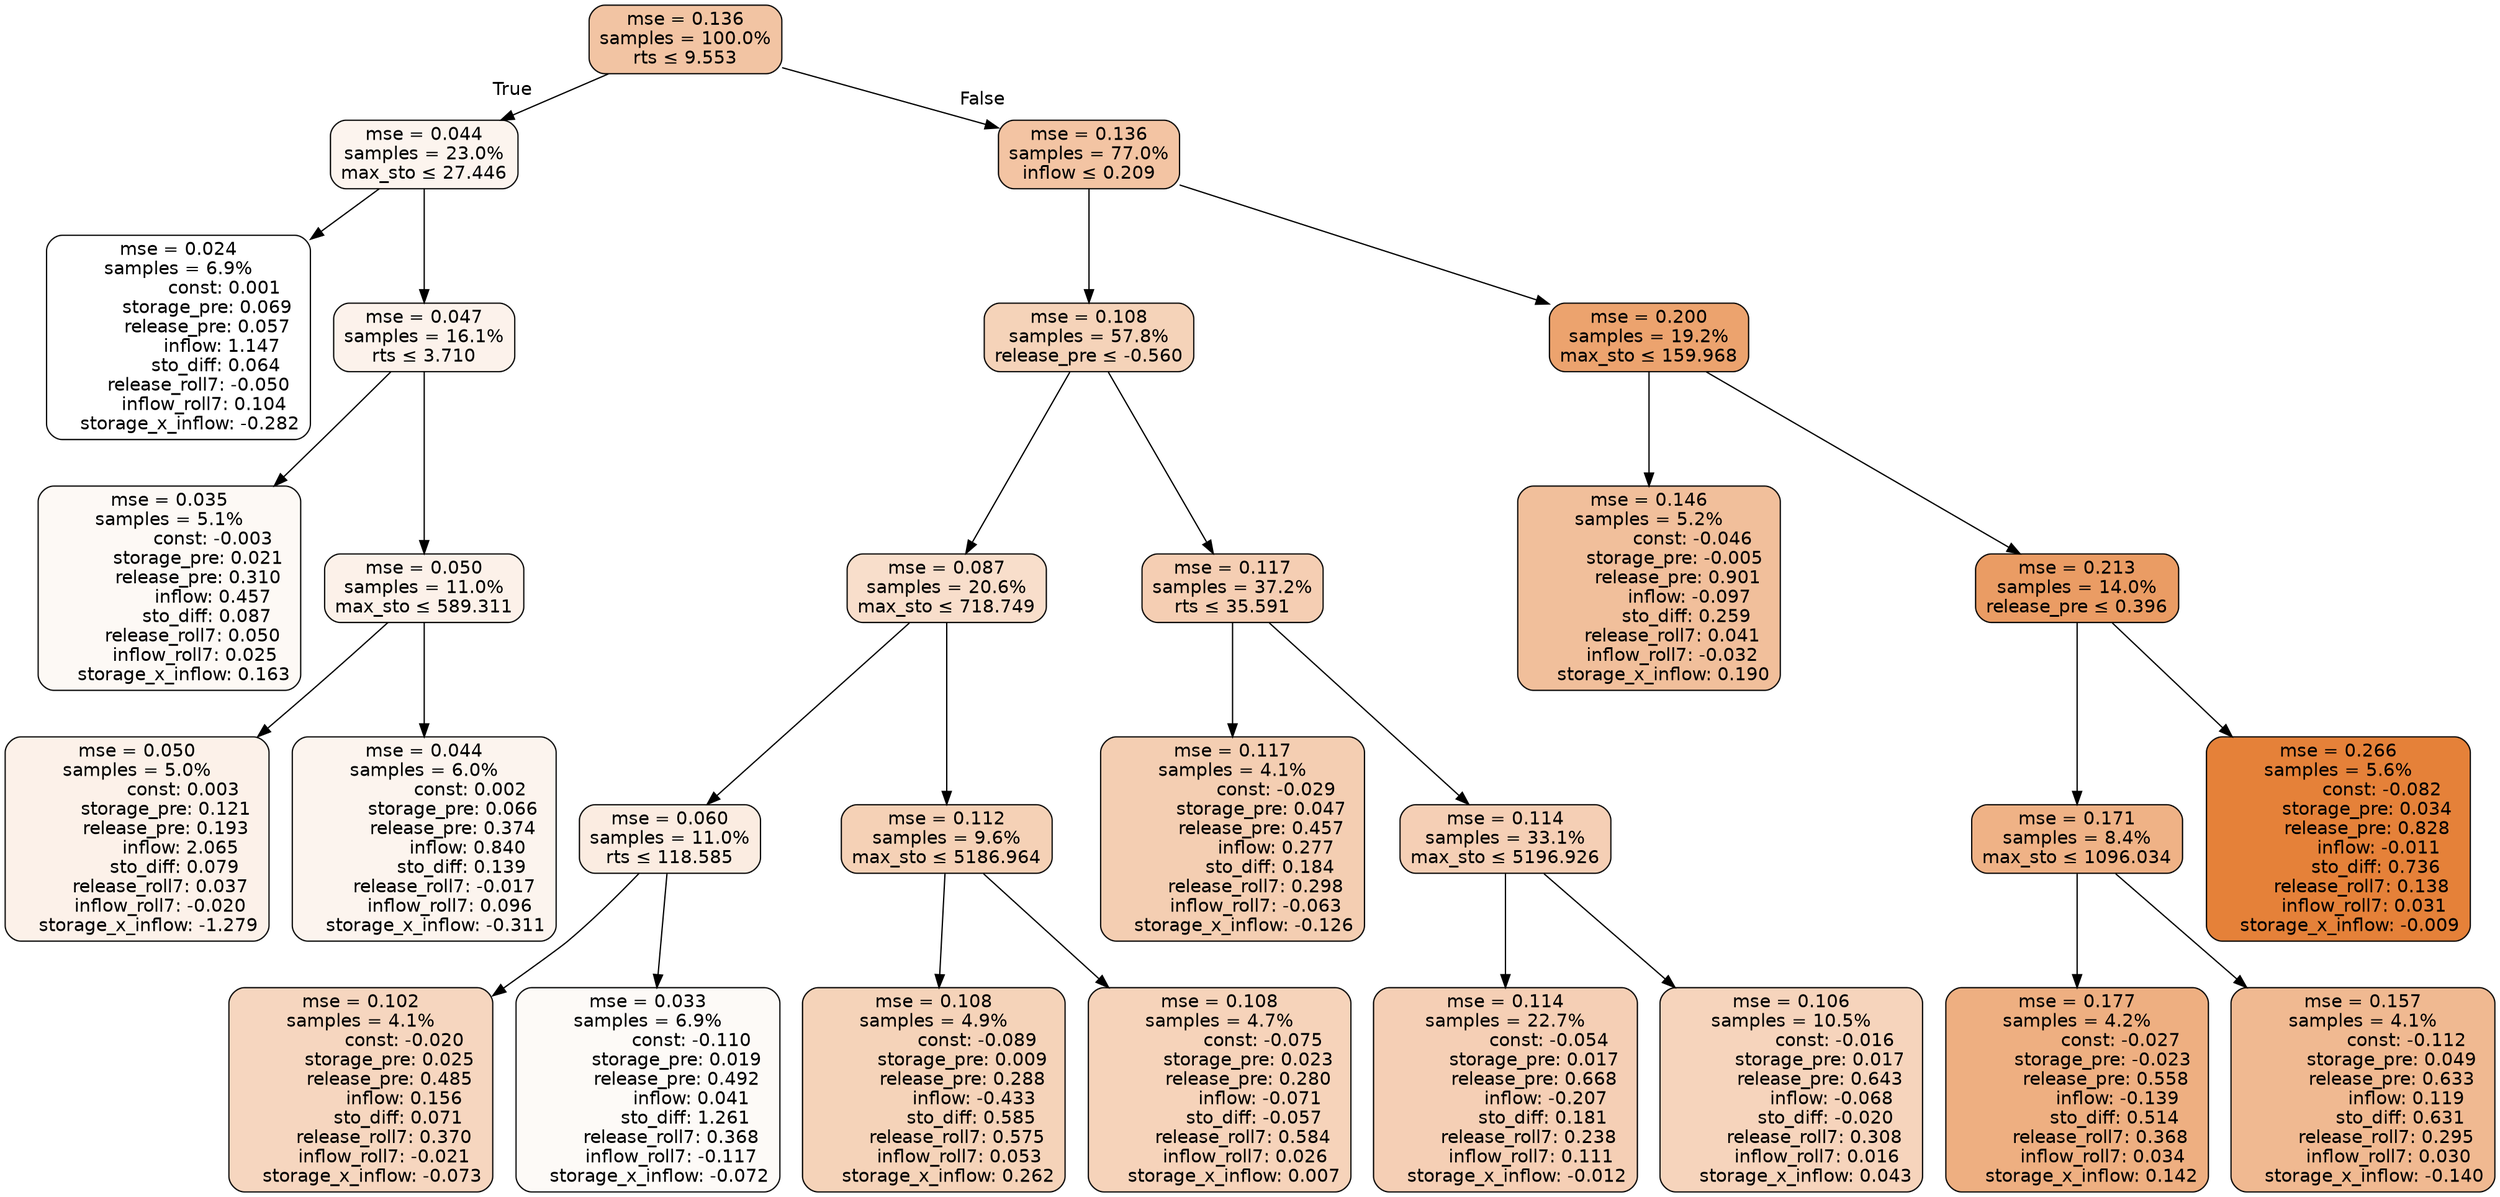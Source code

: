 digraph tree {
bgcolor="transparent"
node [shape=rectangle, style="filled, rounded", color="black", fontname=helvetica] ;
edge [fontname=helvetica] ;
	"0" [label="mse = 0.136
samples = 100.0%
rts &le; 9.553", fillcolor="#f2c4a3"]
	"1" [label="mse = 0.044
samples = 23.0%
max_sto &le; 27.446", fillcolor="#fcf4ee"]
	"2" [label="mse = 0.024
samples = 6.9%
                const: 0.001
          storage_pre: 0.069
          release_pre: 0.057
               inflow: 1.147
             sto_diff: 0.064
       release_roll7: -0.050
         inflow_roll7: 0.104
    storage_x_inflow: -0.282", fillcolor="#ffffff"]
	"3" [label="mse = 0.047
samples = 16.1%
rts &le; 3.710", fillcolor="#fcf2eb"]
	"4" [label="mse = 0.035
samples = 5.1%
               const: -0.003
          storage_pre: 0.021
          release_pre: 0.310
               inflow: 0.457
             sto_diff: 0.087
        release_roll7: 0.050
         inflow_roll7: 0.025
     storage_x_inflow: 0.163", fillcolor="#fdf9f5"]
	"5" [label="mse = 0.050
samples = 11.0%
max_sto &le; 589.311", fillcolor="#fcf1e9"]
	"6" [label="mse = 0.050
samples = 5.0%
                const: 0.003
          storage_pre: 0.121
          release_pre: 0.193
               inflow: 2.065
             sto_diff: 0.079
        release_roll7: 0.037
        inflow_roll7: -0.020
    storage_x_inflow: -1.279", fillcolor="#fcf1e9"]
	"7" [label="mse = 0.044
samples = 6.0%
                const: 0.002
          storage_pre: 0.066
          release_pre: 0.374
               inflow: 0.840
             sto_diff: 0.139
       release_roll7: -0.017
         inflow_roll7: 0.096
    storage_x_inflow: -0.311", fillcolor="#fcf4ee"]
	"8" [label="mse = 0.136
samples = 77.0%
inflow &le; 0.209", fillcolor="#f3c4a3"]
	"9" [label="mse = 0.108
samples = 57.8%
release_pre &le; -0.560", fillcolor="#f5d3b9"]
	"10" [label="mse = 0.087
samples = 20.6%
max_sto &le; 718.749", fillcolor="#f8decb"]
	"11" [label="mse = 0.060
samples = 11.0%
rts &le; 118.585", fillcolor="#fbece1"]
	"12" [label="mse = 0.102
samples = 4.1%
               const: -0.020
          storage_pre: 0.025
          release_pre: 0.485
               inflow: 0.156
             sto_diff: 0.071
        release_roll7: 0.370
        inflow_roll7: -0.021
    storage_x_inflow: -0.073", fillcolor="#f6d6bf"]
	"13" [label="mse = 0.033
samples = 6.9%
               const: -0.110
          storage_pre: 0.019
          release_pre: 0.492
               inflow: 0.041
             sto_diff: 1.261
        release_roll7: 0.368
        inflow_roll7: -0.117
    storage_x_inflow: -0.072", fillcolor="#fdfaf7"]
	"14" [label="mse = 0.112
samples = 9.6%
max_sto &le; 5186.964", fillcolor="#f5d1b6"]
	"15" [label="mse = 0.108
samples = 4.9%
               const: -0.089
          storage_pre: 0.009
          release_pre: 0.288
              inflow: -0.433
             sto_diff: 0.585
        release_roll7: 0.575
         inflow_roll7: 0.053
     storage_x_inflow: 0.262", fillcolor="#f5d3b9"]
	"16" [label="mse = 0.108
samples = 4.7%
               const: -0.075
          storage_pre: 0.023
          release_pre: 0.280
              inflow: -0.071
            sto_diff: -0.057
        release_roll7: 0.584
         inflow_roll7: 0.026
     storage_x_inflow: 0.007", fillcolor="#f6d3ba"]
	"17" [label="mse = 0.117
samples = 37.2%
rts &le; 35.591", fillcolor="#f5ceb3"]
	"18" [label="mse = 0.117
samples = 4.1%
               const: -0.029
          storage_pre: 0.047
          release_pre: 0.457
               inflow: 0.277
             sto_diff: 0.184
        release_roll7: 0.298
        inflow_roll7: -0.063
    storage_x_inflow: -0.126", fillcolor="#f4ceb2"]
	"19" [label="mse = 0.114
samples = 33.1%
max_sto &le; 5196.926", fillcolor="#f5cfb5"]
	"20" [label="mse = 0.114
samples = 22.7%
               const: -0.054
          storage_pre: 0.017
          release_pre: 0.668
              inflow: -0.207
             sto_diff: 0.181
        release_roll7: 0.238
         inflow_roll7: 0.111
    storage_x_inflow: -0.012", fillcolor="#f5cfb5"]
	"21" [label="mse = 0.106
samples = 10.5%
               const: -0.016
          storage_pre: 0.017
          release_pre: 0.643
              inflow: -0.068
            sto_diff: -0.020
        release_roll7: 0.308
         inflow_roll7: 0.016
     storage_x_inflow: 0.043", fillcolor="#f6d4bc"]
	"22" [label="mse = 0.200
samples = 19.2%
max_sto &le; 159.968", fillcolor="#eca36e"]
	"23" [label="mse = 0.146
samples = 5.2%
               const: -0.046
         storage_pre: -0.005
          release_pre: 0.901
              inflow: -0.097
             sto_diff: 0.259
        release_roll7: 0.041
        inflow_roll7: -0.032
     storage_x_inflow: 0.190", fillcolor="#f1bf9b"]
	"24" [label="mse = 0.213
samples = 14.0%
release_pre &le; 0.396", fillcolor="#ea9c64"]
	"25" [label="mse = 0.171
samples = 8.4%
max_sto &le; 1096.034", fillcolor="#efb286"]
	"26" [label="mse = 0.177
samples = 4.2%
               const: -0.027
         storage_pre: -0.023
          release_pre: 0.558
              inflow: -0.139
             sto_diff: 0.514
        release_roll7: 0.368
         inflow_roll7: 0.034
     storage_x_inflow: 0.142", fillcolor="#eeaf81"]
	"27" [label="mse = 0.157
samples = 4.1%
               const: -0.112
          storage_pre: 0.049
          release_pre: 0.633
               inflow: 0.119
             sto_diff: 0.631
        release_roll7: 0.295
         inflow_roll7: 0.030
    storage_x_inflow: -0.140", fillcolor="#f0b991"]
	"28" [label="mse = 0.266
samples = 5.6%
               const: -0.082
          storage_pre: 0.034
          release_pre: 0.828
              inflow: -0.011
             sto_diff: 0.736
        release_roll7: 0.138
         inflow_roll7: 0.031
    storage_x_inflow: -0.009", fillcolor="#e58139"]

	"0" -> "1" [labeldistance=2.5, labelangle=45, headlabel="True"]
	"1" -> "2"
	"1" -> "3"
	"3" -> "4"
	"3" -> "5"
	"5" -> "6"
	"5" -> "7"
	"0" -> "8" [labeldistance=2.5, labelangle=-45, headlabel="False"]
	"8" -> "9"
	"9" -> "10"
	"10" -> "11"
	"11" -> "12"
	"11" -> "13"
	"10" -> "14"
	"14" -> "15"
	"14" -> "16"
	"9" -> "17"
	"17" -> "18"
	"17" -> "19"
	"19" -> "20"
	"19" -> "21"
	"8" -> "22"
	"22" -> "23"
	"22" -> "24"
	"24" -> "25"
	"25" -> "26"
	"25" -> "27"
	"24" -> "28"
}